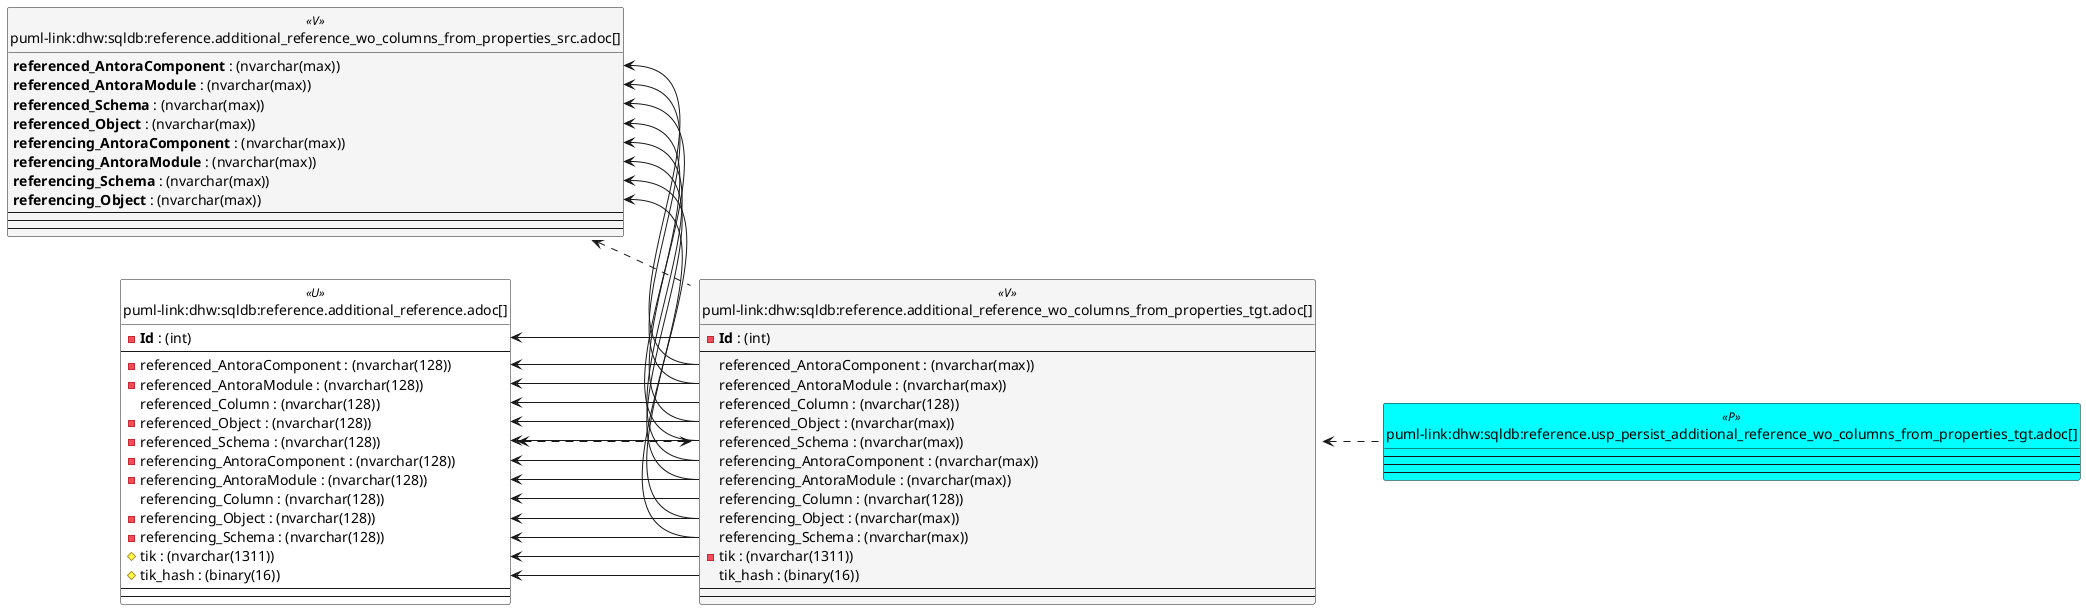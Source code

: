 @startuml
left to right direction
'top to bottom direction
hide circle
'avoide "." issues:
set namespaceSeparator none


skinparam class {
  BackgroundColor White
  BackgroundColor<<FN>> Yellow
  BackgroundColor<<FS>> Yellow
  BackgroundColor<<FT>> LightGray
  BackgroundColor<<IF>> Yellow
  BackgroundColor<<IS>> Yellow
  BackgroundColor<<P>> Aqua
  BackgroundColor<<PC>> Aqua
  BackgroundColor<<SN>> Yellow
  BackgroundColor<<SO>> SlateBlue
  BackgroundColor<<TF>> LightGray
  BackgroundColor<<TR>> Tomato
  BackgroundColor<<U>> White
  BackgroundColor<<V>> WhiteSmoke
  BackgroundColor<<X>> Aqua
  BackgroundColor<<external>> AliceBlue
}


entity "puml-link:dhw:sqldb:reference.additional_reference.adoc[]" as reference.additional_Reference << U >> {
  - **Id** : (int)
  --
  - referenced_AntoraComponent : (nvarchar(128))
  - referenced_AntoraModule : (nvarchar(128))
  referenced_Column : (nvarchar(128))
  - referenced_Object : (nvarchar(128))
  - referenced_Schema : (nvarchar(128))
  - referencing_AntoraComponent : (nvarchar(128))
  - referencing_AntoraModule : (nvarchar(128))
  referencing_Column : (nvarchar(128))
  - referencing_Object : (nvarchar(128))
  - referencing_Schema : (nvarchar(128))
  # tik : (nvarchar(1311))
  # tik_hash : (binary(16))
  --
  --
}

entity "puml-link:dhw:sqldb:reference.additional_reference_wo_columns_from_properties_src.adoc[]" as reference.additional_Reference_wo_columns_from_properties_src << V >> {
  **referenced_AntoraComponent** : (nvarchar(max))
  **referenced_AntoraModule** : (nvarchar(max))
  **referenced_Schema** : (nvarchar(max))
  **referenced_Object** : (nvarchar(max))
  **referencing_AntoraComponent** : (nvarchar(max))
  **referencing_AntoraModule** : (nvarchar(max))
  **referencing_Schema** : (nvarchar(max))
  **referencing_Object** : (nvarchar(max))
  --
  --
  --
}

entity "puml-link:dhw:sqldb:reference.additional_reference_wo_columns_from_properties_tgt.adoc[]" as reference.additional_Reference_wo_columns_from_properties_tgt << V >> {
  - **Id** : (int)
  --
  referenced_AntoraComponent : (nvarchar(max))
  referenced_AntoraModule : (nvarchar(max))
  referenced_Column : (nvarchar(128))
  referenced_Object : (nvarchar(max))
  referenced_Schema : (nvarchar(max))
  referencing_AntoraComponent : (nvarchar(max))
  referencing_AntoraModule : (nvarchar(max))
  referencing_Column : (nvarchar(128))
  referencing_Object : (nvarchar(max))
  referencing_Schema : (nvarchar(max))
  - tik : (nvarchar(1311))
  tik_hash : (binary(16))
  --
  --
}

entity "puml-link:dhw:sqldb:reference.usp_persist_additional_reference_wo_columns_from_properties_tgt.adoc[]" as reference.usp_PERSIST_additional_Reference_wo_columns_from_properties_tgt << P >> {
  --
  --
  --
}

reference.additional_Reference <.. reference.additional_Reference_wo_columns_from_properties_tgt
reference.additional_Reference_wo_columns_from_properties_src <.. reference.additional_Reference_wo_columns_from_properties_tgt
reference.additional_Reference_wo_columns_from_properties_tgt <.. reference.additional_Reference
reference.additional_Reference_wo_columns_from_properties_tgt <.. reference.usp_PERSIST_additional_Reference_wo_columns_from_properties_tgt
"reference.additional_Reference::Id" <-- "reference.additional_Reference_wo_columns_from_properties_tgt::Id"
"reference.additional_Reference::referenced_AntoraComponent" <-- "reference.additional_Reference_wo_columns_from_properties_tgt::referenced_AntoraComponent"
"reference.additional_Reference::referenced_AntoraModule" <-- "reference.additional_Reference_wo_columns_from_properties_tgt::referenced_AntoraModule"
"reference.additional_Reference::referenced_Column" <-- "reference.additional_Reference_wo_columns_from_properties_tgt::referenced_Column"
"reference.additional_Reference::referenced_Object" <-- "reference.additional_Reference_wo_columns_from_properties_tgt::referenced_Object"
"reference.additional_Reference::referenced_Schema" <-- "reference.additional_Reference_wo_columns_from_properties_tgt::referenced_Schema"
"reference.additional_Reference::referencing_AntoraComponent" <-- "reference.additional_Reference_wo_columns_from_properties_tgt::referencing_AntoraComponent"
"reference.additional_Reference::referencing_AntoraModule" <-- "reference.additional_Reference_wo_columns_from_properties_tgt::referencing_AntoraModule"
"reference.additional_Reference::referencing_Column" <-- "reference.additional_Reference_wo_columns_from_properties_tgt::referencing_Column"
"reference.additional_Reference::referencing_Object" <-- "reference.additional_Reference_wo_columns_from_properties_tgt::referencing_Object"
"reference.additional_Reference::referencing_Schema" <-- "reference.additional_Reference_wo_columns_from_properties_tgt::referencing_Schema"
"reference.additional_Reference::tik" <-- "reference.additional_Reference_wo_columns_from_properties_tgt::tik"
"reference.additional_Reference::tik_hash" <-- "reference.additional_Reference_wo_columns_from_properties_tgt::tik_hash"
"reference.additional_Reference_wo_columns_from_properties_src::referenced_AntoraComponent" <-- "reference.additional_Reference_wo_columns_from_properties_tgt::referenced_AntoraComponent"
"reference.additional_Reference_wo_columns_from_properties_src::referenced_AntoraModule" <-- "reference.additional_Reference_wo_columns_from_properties_tgt::referenced_AntoraModule"
"reference.additional_Reference_wo_columns_from_properties_src::referenced_Object" <-- "reference.additional_Reference_wo_columns_from_properties_tgt::referenced_Object"
"reference.additional_Reference_wo_columns_from_properties_src::referenced_Schema" <-- "reference.additional_Reference_wo_columns_from_properties_tgt::referenced_Schema"
"reference.additional_Reference_wo_columns_from_properties_src::referencing_AntoraComponent" <-- "reference.additional_Reference_wo_columns_from_properties_tgt::referencing_AntoraComponent"
"reference.additional_Reference_wo_columns_from_properties_src::referencing_AntoraModule" <-- "reference.additional_Reference_wo_columns_from_properties_tgt::referencing_AntoraModule"
"reference.additional_Reference_wo_columns_from_properties_src::referencing_Object" <-- "reference.additional_Reference_wo_columns_from_properties_tgt::referencing_Object"
"reference.additional_Reference_wo_columns_from_properties_src::referencing_Schema" <-- "reference.additional_Reference_wo_columns_from_properties_tgt::referencing_Schema"
@enduml

